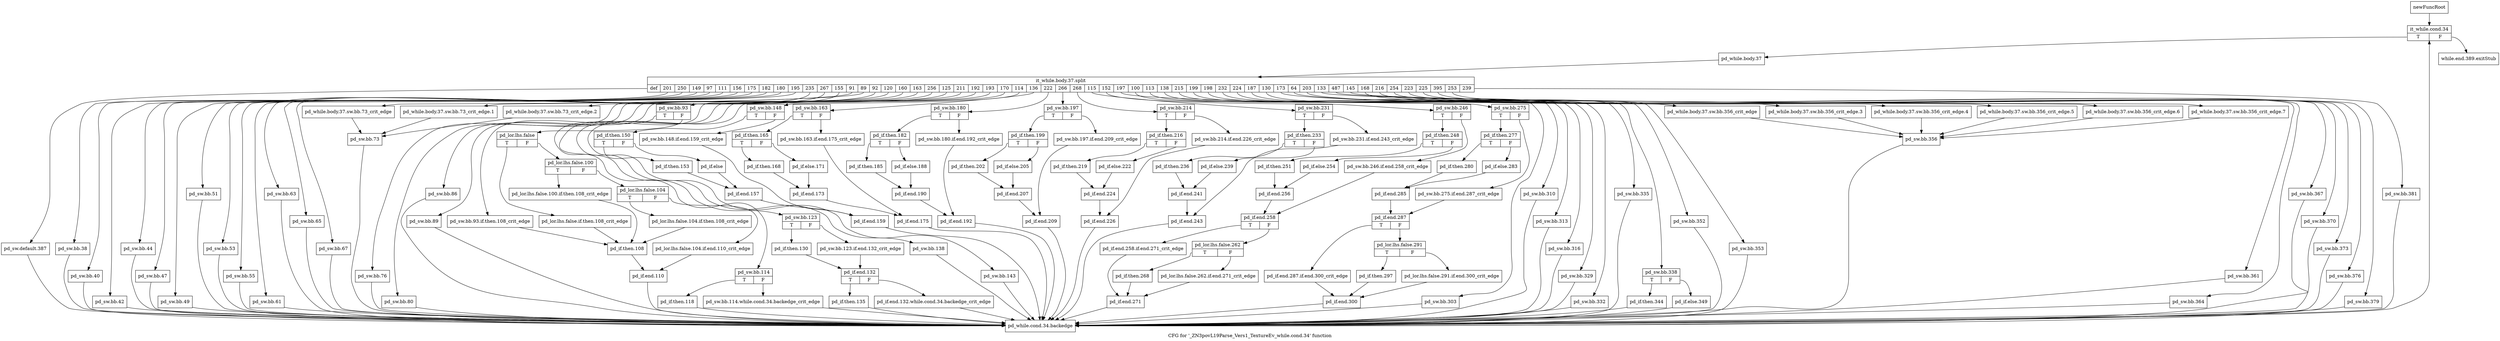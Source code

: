 digraph "CFG for '_ZN3povL19Parse_Vers1_TextureEv_while.cond.34' function" {
	label="CFG for '_ZN3povL19Parse_Vers1_TextureEv_while.cond.34' function";

	Node0x28d3920 [shape=record,label="{newFuncRoot}"];
	Node0x28d3920 -> Node0x28d39c0;
	Node0x28d3970 [shape=record,label="{while.end.389.exitStub}"];
	Node0x28d39c0 [shape=record,label="{it_while.cond.34|{<s0>T|<s1>F}}"];
	Node0x28d39c0:s0 -> Node0x290e820;
	Node0x28d39c0:s1 -> Node0x28d3970;
	Node0x290e820 [shape=record,label="{pd_while.body.37}"];
	Node0x290e820 -> Node0x38c8100;
	Node0x38c8100 [shape=record,label="{it_while.body.37.split|{<s0>def|<s1>201|<s2>250|<s3>149|<s4>97|<s5>111|<s6>156|<s7>175|<s8>182|<s9>180|<s10>195|<s11>235|<s12>267|<s13>155|<s14>91|<s15>89|<s16>92|<s17>120|<s18>160|<s19>163|<s20>256|<s21>125|<s22>211|<s23>192|<s24>193|<s25>170|<s26>114|<s27>136|<s28>222|<s29>266|<s30>268|<s31>115|<s32>152|<s33>197|<s34>100|<s35>113|<s36>138|<s37>215|<s38>199|<s39>198|<s40>232|<s41>224|<s42>187|<s43>130|<s44>173|<s45>64|<s46>203|<s47>133|<s48>487|<s49>145|<s50>168|<s51>216|<s52>254|<s53>223|<s54>225|<s55>395|<s56>253|<s57>239}}"];
	Node0x38c8100:s0 -> Node0x293afc0;
	Node0x38c8100:s1 -> Node0x293af70;
	Node0x38c8100:s2 -> Node0x293af20;
	Node0x38c8100:s3 -> Node0x293aed0;
	Node0x38c8100:s4 -> Node0x293ae80;
	Node0x38c8100:s5 -> Node0x293ae30;
	Node0x38c8100:s6 -> Node0x293ade0;
	Node0x38c8100:s7 -> Node0x293ad90;
	Node0x38c8100:s8 -> Node0x293ad40;
	Node0x38c8100:s9 -> Node0x293acf0;
	Node0x38c8100:s10 -> Node0x293aca0;
	Node0x38c8100:s11 -> Node0x293ac50;
	Node0x38c8100:s12 -> Node0x293ac00;
	Node0x38c8100:s13 -> Node0x293abb0;
	Node0x38c8100:s14 -> Node0x293ab10;
	Node0x38c8100:s15 -> Node0x293aac0;
	Node0x38c8100:s16 -> Node0x293aa70;
	Node0x38c8100:s17 -> Node0x293aa20;
	Node0x38c8100:s18 -> Node0x293a9d0;
	Node0x38c8100:s19 -> Node0x293a980;
	Node0x38c8100:s20 -> Node0x293a930;
	Node0x38c8100:s21 -> Node0x293a5c0;
	Node0x38c8100:s22 -> Node0x293a4d0;
	Node0x38c8100:s23 -> Node0x293a2f0;
	Node0x38c8100:s24 -> Node0x293a2a0;
	Node0x38c8100:s25 -> Node0x293a250;
	Node0x38c8100:s26 -> Node0x293a020;
	Node0x38c8100:s27 -> Node0x2939df0;
	Node0x38c8100:s28 -> Node0x2939bc0;
	Node0x38c8100:s29 -> Node0x2939990;
	Node0x38c8100:s30 -> Node0x2939760;
	Node0x38c8100:s31 -> Node0x2939530;
	Node0x38c8100:s32 -> Node0x2939170;
	Node0x38c8100:s33 -> Node0x2938db0;
	Node0x38c8100:s34 -> Node0x2938d60;
	Node0x38c8100:s35 -> Node0x2938d10;
	Node0x38c8100:s36 -> Node0x2938cc0;
	Node0x38c8100:s37 -> Node0x2938c70;
	Node0x38c8100:s38 -> Node0x2938c20;
	Node0x38c8100:s39 -> Node0x2938bd0;
	Node0x38c8100:s40 -> Node0x2938b80;
	Node0x38c8100:s41 -> Node0x2938a90;
	Node0x38c8100:s42 -> Node0x2938a40;
	Node0x38c8100:s43 -> Node0x29389f0;
	Node0x38c8100:s44 -> Node0x2938950;
	Node0x38c8100:s45 -> Node0x2938900;
	Node0x38c8100:s46 -> Node0x29388b0;
	Node0x38c8100:s47 -> Node0x2938860;
	Node0x38c8100:s48 -> Node0x2938810;
	Node0x38c8100:s49 -> Node0x29387c0;
	Node0x38c8100:s50 -> Node0x2938770;
	Node0x38c8100:s51 -> Node0x2938720;
	Node0x38c8100:s52 -> Node0x29386d0;
	Node0x38c8100:s53 -> Node0x2938680;
	Node0x38c8100:s54 -> Node0x290e960;
	Node0x38c8100:s55 -> Node0x290e910;
	Node0x38c8100:s56 -> Node0x290e8c0;
	Node0x38c8100:s57 -> Node0x290e870;
	Node0x290e870 [shape=record,label="{pd_sw.bb.381}"];
	Node0x290e870 -> Node0x293b010;
	Node0x290e8c0 [shape=record,label="{pd_sw.bb.379}"];
	Node0x290e8c0 -> Node0x293b010;
	Node0x290e910 [shape=record,label="{pd_sw.bb.376}"];
	Node0x290e910 -> Node0x293b010;
	Node0x290e960 [shape=record,label="{pd_sw.bb.373}"];
	Node0x290e960 -> Node0x293b010;
	Node0x2938680 [shape=record,label="{pd_sw.bb.370}"];
	Node0x2938680 -> Node0x293b010;
	Node0x29386d0 [shape=record,label="{pd_sw.bb.367}"];
	Node0x29386d0 -> Node0x293b010;
	Node0x2938720 [shape=record,label="{pd_sw.bb.364}"];
	Node0x2938720 -> Node0x293b010;
	Node0x2938770 [shape=record,label="{pd_sw.bb.361}"];
	Node0x2938770 -> Node0x293b010;
	Node0x29387c0 [shape=record,label="{pd_while.body.37.sw.bb.356_crit_edge.7}"];
	Node0x29387c0 -> Node0x29389a0;
	Node0x2938810 [shape=record,label="{pd_while.body.37.sw.bb.356_crit_edge.6}"];
	Node0x2938810 -> Node0x29389a0;
	Node0x2938860 [shape=record,label="{pd_while.body.37.sw.bb.356_crit_edge.5}"];
	Node0x2938860 -> Node0x29389a0;
	Node0x29388b0 [shape=record,label="{pd_while.body.37.sw.bb.356_crit_edge.4}"];
	Node0x29388b0 -> Node0x29389a0;
	Node0x2938900 [shape=record,label="{pd_while.body.37.sw.bb.356_crit_edge.3}"];
	Node0x2938900 -> Node0x29389a0;
	Node0x2938950 [shape=record,label="{pd_while.body.37.sw.bb.356_crit_edge}"];
	Node0x2938950 -> Node0x29389a0;
	Node0x29389a0 [shape=record,label="{pd_sw.bb.356}"];
	Node0x29389a0 -> Node0x293b010;
	Node0x29389f0 [shape=record,label="{pd_sw.bb.353}"];
	Node0x29389f0 -> Node0x293b010;
	Node0x2938a40 [shape=record,label="{pd_sw.bb.352}"];
	Node0x2938a40 -> Node0x293b010;
	Node0x2938a90 [shape=record,label="{pd_sw.bb.338|{<s0>T|<s1>F}}"];
	Node0x2938a90:s0 -> Node0x2938b30;
	Node0x2938a90:s1 -> Node0x2938ae0;
	Node0x2938ae0 [shape=record,label="{pd_if.else.349}"];
	Node0x2938ae0 -> Node0x293b010;
	Node0x2938b30 [shape=record,label="{pd_if.then.344}"];
	Node0x2938b30 -> Node0x293b010;
	Node0x2938b80 [shape=record,label="{pd_sw.bb.335}"];
	Node0x2938b80 -> Node0x293b010;
	Node0x2938bd0 [shape=record,label="{pd_sw.bb.332}"];
	Node0x2938bd0 -> Node0x293b010;
	Node0x2938c20 [shape=record,label="{pd_sw.bb.329}"];
	Node0x2938c20 -> Node0x293b010;
	Node0x2938c70 [shape=record,label="{pd_sw.bb.316}"];
	Node0x2938c70 -> Node0x293b010;
	Node0x2938cc0 [shape=record,label="{pd_sw.bb.313}"];
	Node0x2938cc0 -> Node0x293b010;
	Node0x2938d10 [shape=record,label="{pd_sw.bb.310}"];
	Node0x2938d10 -> Node0x293b010;
	Node0x2938d60 [shape=record,label="{pd_sw.bb.303}"];
	Node0x2938d60 -> Node0x293b010;
	Node0x2938db0 [shape=record,label="{pd_sw.bb.275|{<s0>T|<s1>F}}"];
	Node0x2938db0:s0 -> Node0x2938e50;
	Node0x2938db0:s1 -> Node0x2938e00;
	Node0x2938e00 [shape=record,label="{pd_sw.bb.275.if.end.287_crit_edge}"];
	Node0x2938e00 -> Node0x2938f90;
	Node0x2938e50 [shape=record,label="{pd_if.then.277|{<s0>T|<s1>F}}"];
	Node0x2938e50:s0 -> Node0x2938ef0;
	Node0x2938e50:s1 -> Node0x2938ea0;
	Node0x2938ea0 [shape=record,label="{pd_if.else.283}"];
	Node0x2938ea0 -> Node0x2938f40;
	Node0x2938ef0 [shape=record,label="{pd_if.then.280}"];
	Node0x2938ef0 -> Node0x2938f40;
	Node0x2938f40 [shape=record,label="{pd_if.end.285}"];
	Node0x2938f40 -> Node0x2938f90;
	Node0x2938f90 [shape=record,label="{pd_if.end.287|{<s0>T|<s1>F}}"];
	Node0x2938f90:s0 -> Node0x29390d0;
	Node0x2938f90:s1 -> Node0x2938fe0;
	Node0x2938fe0 [shape=record,label="{pd_lor.lhs.false.291|{<s0>T|<s1>F}}"];
	Node0x2938fe0:s0 -> Node0x2939080;
	Node0x2938fe0:s1 -> Node0x2939030;
	Node0x2939030 [shape=record,label="{pd_lor.lhs.false.291.if.end.300_crit_edge}"];
	Node0x2939030 -> Node0x2939120;
	Node0x2939080 [shape=record,label="{pd_if.then.297}"];
	Node0x2939080 -> Node0x2939120;
	Node0x29390d0 [shape=record,label="{pd_if.end.287.if.end.300_crit_edge}"];
	Node0x29390d0 -> Node0x2939120;
	Node0x2939120 [shape=record,label="{pd_if.end.300}"];
	Node0x2939120 -> Node0x293b010;
	Node0x2939170 [shape=record,label="{pd_sw.bb.246|{<s0>T|<s1>F}}"];
	Node0x2939170:s0 -> Node0x2939210;
	Node0x2939170:s1 -> Node0x29391c0;
	Node0x29391c0 [shape=record,label="{pd_sw.bb.246.if.end.258_crit_edge}"];
	Node0x29391c0 -> Node0x2939350;
	Node0x2939210 [shape=record,label="{pd_if.then.248|{<s0>T|<s1>F}}"];
	Node0x2939210:s0 -> Node0x29392b0;
	Node0x2939210:s1 -> Node0x2939260;
	Node0x2939260 [shape=record,label="{pd_if.else.254}"];
	Node0x2939260 -> Node0x2939300;
	Node0x29392b0 [shape=record,label="{pd_if.then.251}"];
	Node0x29392b0 -> Node0x2939300;
	Node0x2939300 [shape=record,label="{pd_if.end.256}"];
	Node0x2939300 -> Node0x2939350;
	Node0x2939350 [shape=record,label="{pd_if.end.258|{<s0>T|<s1>F}}"];
	Node0x2939350:s0 -> Node0x2939490;
	Node0x2939350:s1 -> Node0x29393a0;
	Node0x29393a0 [shape=record,label="{pd_lor.lhs.false.262|{<s0>T|<s1>F}}"];
	Node0x29393a0:s0 -> Node0x2939440;
	Node0x29393a0:s1 -> Node0x29393f0;
	Node0x29393f0 [shape=record,label="{pd_lor.lhs.false.262.if.end.271_crit_edge}"];
	Node0x29393f0 -> Node0x29394e0;
	Node0x2939440 [shape=record,label="{pd_if.then.268}"];
	Node0x2939440 -> Node0x29394e0;
	Node0x2939490 [shape=record,label="{pd_if.end.258.if.end.271_crit_edge}"];
	Node0x2939490 -> Node0x29394e0;
	Node0x29394e0 [shape=record,label="{pd_if.end.271}"];
	Node0x29394e0 -> Node0x293b010;
	Node0x2939530 [shape=record,label="{pd_sw.bb.231|{<s0>T|<s1>F}}"];
	Node0x2939530:s0 -> Node0x29395d0;
	Node0x2939530:s1 -> Node0x2939580;
	Node0x2939580 [shape=record,label="{pd_sw.bb.231.if.end.243_crit_edge}"];
	Node0x2939580 -> Node0x2939710;
	Node0x29395d0 [shape=record,label="{pd_if.then.233|{<s0>T|<s1>F}}"];
	Node0x29395d0:s0 -> Node0x2939670;
	Node0x29395d0:s1 -> Node0x2939620;
	Node0x2939620 [shape=record,label="{pd_if.else.239}"];
	Node0x2939620 -> Node0x29396c0;
	Node0x2939670 [shape=record,label="{pd_if.then.236}"];
	Node0x2939670 -> Node0x29396c0;
	Node0x29396c0 [shape=record,label="{pd_if.end.241}"];
	Node0x29396c0 -> Node0x2939710;
	Node0x2939710 [shape=record,label="{pd_if.end.243}"];
	Node0x2939710 -> Node0x293b010;
	Node0x2939760 [shape=record,label="{pd_sw.bb.214|{<s0>T|<s1>F}}"];
	Node0x2939760:s0 -> Node0x2939800;
	Node0x2939760:s1 -> Node0x29397b0;
	Node0x29397b0 [shape=record,label="{pd_sw.bb.214.if.end.226_crit_edge}"];
	Node0x29397b0 -> Node0x2939940;
	Node0x2939800 [shape=record,label="{pd_if.then.216|{<s0>T|<s1>F}}"];
	Node0x2939800:s0 -> Node0x29398a0;
	Node0x2939800:s1 -> Node0x2939850;
	Node0x2939850 [shape=record,label="{pd_if.else.222}"];
	Node0x2939850 -> Node0x29398f0;
	Node0x29398a0 [shape=record,label="{pd_if.then.219}"];
	Node0x29398a0 -> Node0x29398f0;
	Node0x29398f0 [shape=record,label="{pd_if.end.224}"];
	Node0x29398f0 -> Node0x2939940;
	Node0x2939940 [shape=record,label="{pd_if.end.226}"];
	Node0x2939940 -> Node0x293b010;
	Node0x2939990 [shape=record,label="{pd_sw.bb.197|{<s0>T|<s1>F}}"];
	Node0x2939990:s0 -> Node0x2939a30;
	Node0x2939990:s1 -> Node0x29399e0;
	Node0x29399e0 [shape=record,label="{pd_sw.bb.197.if.end.209_crit_edge}"];
	Node0x29399e0 -> Node0x2939b70;
	Node0x2939a30 [shape=record,label="{pd_if.then.199|{<s0>T|<s1>F}}"];
	Node0x2939a30:s0 -> Node0x2939ad0;
	Node0x2939a30:s1 -> Node0x2939a80;
	Node0x2939a80 [shape=record,label="{pd_if.else.205}"];
	Node0x2939a80 -> Node0x2939b20;
	Node0x2939ad0 [shape=record,label="{pd_if.then.202}"];
	Node0x2939ad0 -> Node0x2939b20;
	Node0x2939b20 [shape=record,label="{pd_if.end.207}"];
	Node0x2939b20 -> Node0x2939b70;
	Node0x2939b70 [shape=record,label="{pd_if.end.209}"];
	Node0x2939b70 -> Node0x293b010;
	Node0x2939bc0 [shape=record,label="{pd_sw.bb.180|{<s0>T|<s1>F}}"];
	Node0x2939bc0:s0 -> Node0x2939c60;
	Node0x2939bc0:s1 -> Node0x2939c10;
	Node0x2939c10 [shape=record,label="{pd_sw.bb.180.if.end.192_crit_edge}"];
	Node0x2939c10 -> Node0x2939da0;
	Node0x2939c60 [shape=record,label="{pd_if.then.182|{<s0>T|<s1>F}}"];
	Node0x2939c60:s0 -> Node0x2939d00;
	Node0x2939c60:s1 -> Node0x2939cb0;
	Node0x2939cb0 [shape=record,label="{pd_if.else.188}"];
	Node0x2939cb0 -> Node0x2939d50;
	Node0x2939d00 [shape=record,label="{pd_if.then.185}"];
	Node0x2939d00 -> Node0x2939d50;
	Node0x2939d50 [shape=record,label="{pd_if.end.190}"];
	Node0x2939d50 -> Node0x2939da0;
	Node0x2939da0 [shape=record,label="{pd_if.end.192}"];
	Node0x2939da0 -> Node0x293b010;
	Node0x2939df0 [shape=record,label="{pd_sw.bb.163|{<s0>T|<s1>F}}"];
	Node0x2939df0:s0 -> Node0x2939e90;
	Node0x2939df0:s1 -> Node0x2939e40;
	Node0x2939e40 [shape=record,label="{pd_sw.bb.163.if.end.175_crit_edge}"];
	Node0x2939e40 -> Node0x2939fd0;
	Node0x2939e90 [shape=record,label="{pd_if.then.165|{<s0>T|<s1>F}}"];
	Node0x2939e90:s0 -> Node0x2939f30;
	Node0x2939e90:s1 -> Node0x2939ee0;
	Node0x2939ee0 [shape=record,label="{pd_if.else.171}"];
	Node0x2939ee0 -> Node0x2939f80;
	Node0x2939f30 [shape=record,label="{pd_if.then.168}"];
	Node0x2939f30 -> Node0x2939f80;
	Node0x2939f80 [shape=record,label="{pd_if.end.173}"];
	Node0x2939f80 -> Node0x2939fd0;
	Node0x2939fd0 [shape=record,label="{pd_if.end.175}"];
	Node0x2939fd0 -> Node0x293b010;
	Node0x293a020 [shape=record,label="{pd_sw.bb.148|{<s0>T|<s1>F}}"];
	Node0x293a020:s0 -> Node0x293a0c0;
	Node0x293a020:s1 -> Node0x293a070;
	Node0x293a070 [shape=record,label="{pd_sw.bb.148.if.end.159_crit_edge}"];
	Node0x293a070 -> Node0x293a200;
	Node0x293a0c0 [shape=record,label="{pd_if.then.150|{<s0>T|<s1>F}}"];
	Node0x293a0c0:s0 -> Node0x293a160;
	Node0x293a0c0:s1 -> Node0x293a110;
	Node0x293a110 [shape=record,label="{pd_if.else}"];
	Node0x293a110 -> Node0x293a1b0;
	Node0x293a160 [shape=record,label="{pd_if.then.153}"];
	Node0x293a160 -> Node0x293a1b0;
	Node0x293a1b0 [shape=record,label="{pd_if.end.157}"];
	Node0x293a1b0 -> Node0x293a200;
	Node0x293a200 [shape=record,label="{pd_if.end.159}"];
	Node0x293a200 -> Node0x293b010;
	Node0x293a250 [shape=record,label="{pd_sw.bb.143}"];
	Node0x293a250 -> Node0x293b010;
	Node0x293a2a0 [shape=record,label="{pd_sw.bb.138}"];
	Node0x293a2a0 -> Node0x293b010;
	Node0x293a2f0 [shape=record,label="{pd_sw.bb.123|{<s0>T|<s1>F}}"];
	Node0x293a2f0:s0 -> Node0x293a390;
	Node0x293a2f0:s1 -> Node0x293a340;
	Node0x293a340 [shape=record,label="{pd_sw.bb.123.if.end.132_crit_edge}"];
	Node0x293a340 -> Node0x293a3e0;
	Node0x293a390 [shape=record,label="{pd_if.then.130}"];
	Node0x293a390 -> Node0x293a3e0;
	Node0x293a3e0 [shape=record,label="{pd_if.end.132|{<s0>T|<s1>F}}"];
	Node0x293a3e0:s0 -> Node0x293a480;
	Node0x293a3e0:s1 -> Node0x293a430;
	Node0x293a430 [shape=record,label="{pd_if.end.132.while.cond.34.backedge_crit_edge}"];
	Node0x293a430 -> Node0x293b010;
	Node0x293a480 [shape=record,label="{pd_if.then.135}"];
	Node0x293a480 -> Node0x293b010;
	Node0x293a4d0 [shape=record,label="{pd_sw.bb.114|{<s0>T|<s1>F}}"];
	Node0x293a4d0:s0 -> Node0x293a570;
	Node0x293a4d0:s1 -> Node0x293a520;
	Node0x293a520 [shape=record,label="{pd_sw.bb.114.while.cond.34.backedge_crit_edge}"];
	Node0x293a520 -> Node0x293b010;
	Node0x293a570 [shape=record,label="{pd_if.then.118}"];
	Node0x293a570 -> Node0x293b010;
	Node0x293a5c0 [shape=record,label="{pd_sw.bb.93|{<s0>T|<s1>F}}"];
	Node0x293a5c0:s0 -> Node0x293a840;
	Node0x293a5c0:s1 -> Node0x293a610;
	Node0x293a610 [shape=record,label="{pd_lor.lhs.false|{<s0>T|<s1>F}}"];
	Node0x293a610:s0 -> Node0x293a7f0;
	Node0x293a610:s1 -> Node0x293a660;
	Node0x293a660 [shape=record,label="{pd_lor.lhs.false.100|{<s0>T|<s1>F}}"];
	Node0x293a660:s0 -> Node0x293a7a0;
	Node0x293a660:s1 -> Node0x293a6b0;
	Node0x293a6b0 [shape=record,label="{pd_lor.lhs.false.104|{<s0>T|<s1>F}}"];
	Node0x293a6b0:s0 -> Node0x293a750;
	Node0x293a6b0:s1 -> Node0x293a700;
	Node0x293a700 [shape=record,label="{pd_lor.lhs.false.104.if.end.110_crit_edge}"];
	Node0x293a700 -> Node0x293a8e0;
	Node0x293a750 [shape=record,label="{pd_lor.lhs.false.104.if.then.108_crit_edge}"];
	Node0x293a750 -> Node0x293a890;
	Node0x293a7a0 [shape=record,label="{pd_lor.lhs.false.100.if.then.108_crit_edge}"];
	Node0x293a7a0 -> Node0x293a890;
	Node0x293a7f0 [shape=record,label="{pd_lor.lhs.false.if.then.108_crit_edge}"];
	Node0x293a7f0 -> Node0x293a890;
	Node0x293a840 [shape=record,label="{pd_sw.bb.93.if.then.108_crit_edge}"];
	Node0x293a840 -> Node0x293a890;
	Node0x293a890 [shape=record,label="{pd_if.then.108}"];
	Node0x293a890 -> Node0x293a8e0;
	Node0x293a8e0 [shape=record,label="{pd_if.end.110}"];
	Node0x293a8e0 -> Node0x293b010;
	Node0x293a930 [shape=record,label="{pd_sw.bb.89}"];
	Node0x293a930 -> Node0x293b010;
	Node0x293a980 [shape=record,label="{pd_sw.bb.86}"];
	Node0x293a980 -> Node0x293b010;
	Node0x293a9d0 [shape=record,label="{pd_sw.bb.80}"];
	Node0x293a9d0 -> Node0x293b010;
	Node0x293aa20 [shape=record,label="{pd_sw.bb.76}"];
	Node0x293aa20 -> Node0x293b010;
	Node0x293aa70 [shape=record,label="{pd_while.body.37.sw.bb.73_crit_edge.2}"];
	Node0x293aa70 -> Node0x293ab60;
	Node0x293aac0 [shape=record,label="{pd_while.body.37.sw.bb.73_crit_edge.1}"];
	Node0x293aac0 -> Node0x293ab60;
	Node0x293ab10 [shape=record,label="{pd_while.body.37.sw.bb.73_crit_edge}"];
	Node0x293ab10 -> Node0x293ab60;
	Node0x293ab60 [shape=record,label="{pd_sw.bb.73}"];
	Node0x293ab60 -> Node0x293b010;
	Node0x293abb0 [shape=record,label="{pd_sw.bb.67}"];
	Node0x293abb0 -> Node0x293b010;
	Node0x293ac00 [shape=record,label="{pd_sw.bb.65}"];
	Node0x293ac00 -> Node0x293b010;
	Node0x293ac50 [shape=record,label="{pd_sw.bb.63}"];
	Node0x293ac50 -> Node0x293b010;
	Node0x293aca0 [shape=record,label="{pd_sw.bb.61}"];
	Node0x293aca0 -> Node0x293b010;
	Node0x293acf0 [shape=record,label="{pd_sw.bb.55}"];
	Node0x293acf0 -> Node0x293b010;
	Node0x293ad40 [shape=record,label="{pd_sw.bb.53}"];
	Node0x293ad40 -> Node0x293b010;
	Node0x293ad90 [shape=record,label="{pd_sw.bb.51}"];
	Node0x293ad90 -> Node0x293b010;
	Node0x293ade0 [shape=record,label="{pd_sw.bb.49}"];
	Node0x293ade0 -> Node0x293b010;
	Node0x293ae30 [shape=record,label="{pd_sw.bb.47}"];
	Node0x293ae30 -> Node0x293b010;
	Node0x293ae80 [shape=record,label="{pd_sw.bb.44}"];
	Node0x293ae80 -> Node0x293b010;
	Node0x293aed0 [shape=record,label="{pd_sw.bb.42}"];
	Node0x293aed0 -> Node0x293b010;
	Node0x293af20 [shape=record,label="{pd_sw.bb.40}"];
	Node0x293af20 -> Node0x293b010;
	Node0x293af70 [shape=record,label="{pd_sw.bb.38}"];
	Node0x293af70 -> Node0x293b010;
	Node0x293afc0 [shape=record,label="{pd_sw.default.387}"];
	Node0x293afc0 -> Node0x293b010;
	Node0x293b010 [shape=record,label="{pd_while.cond.34.backedge}"];
	Node0x293b010 -> Node0x28d39c0;
}
